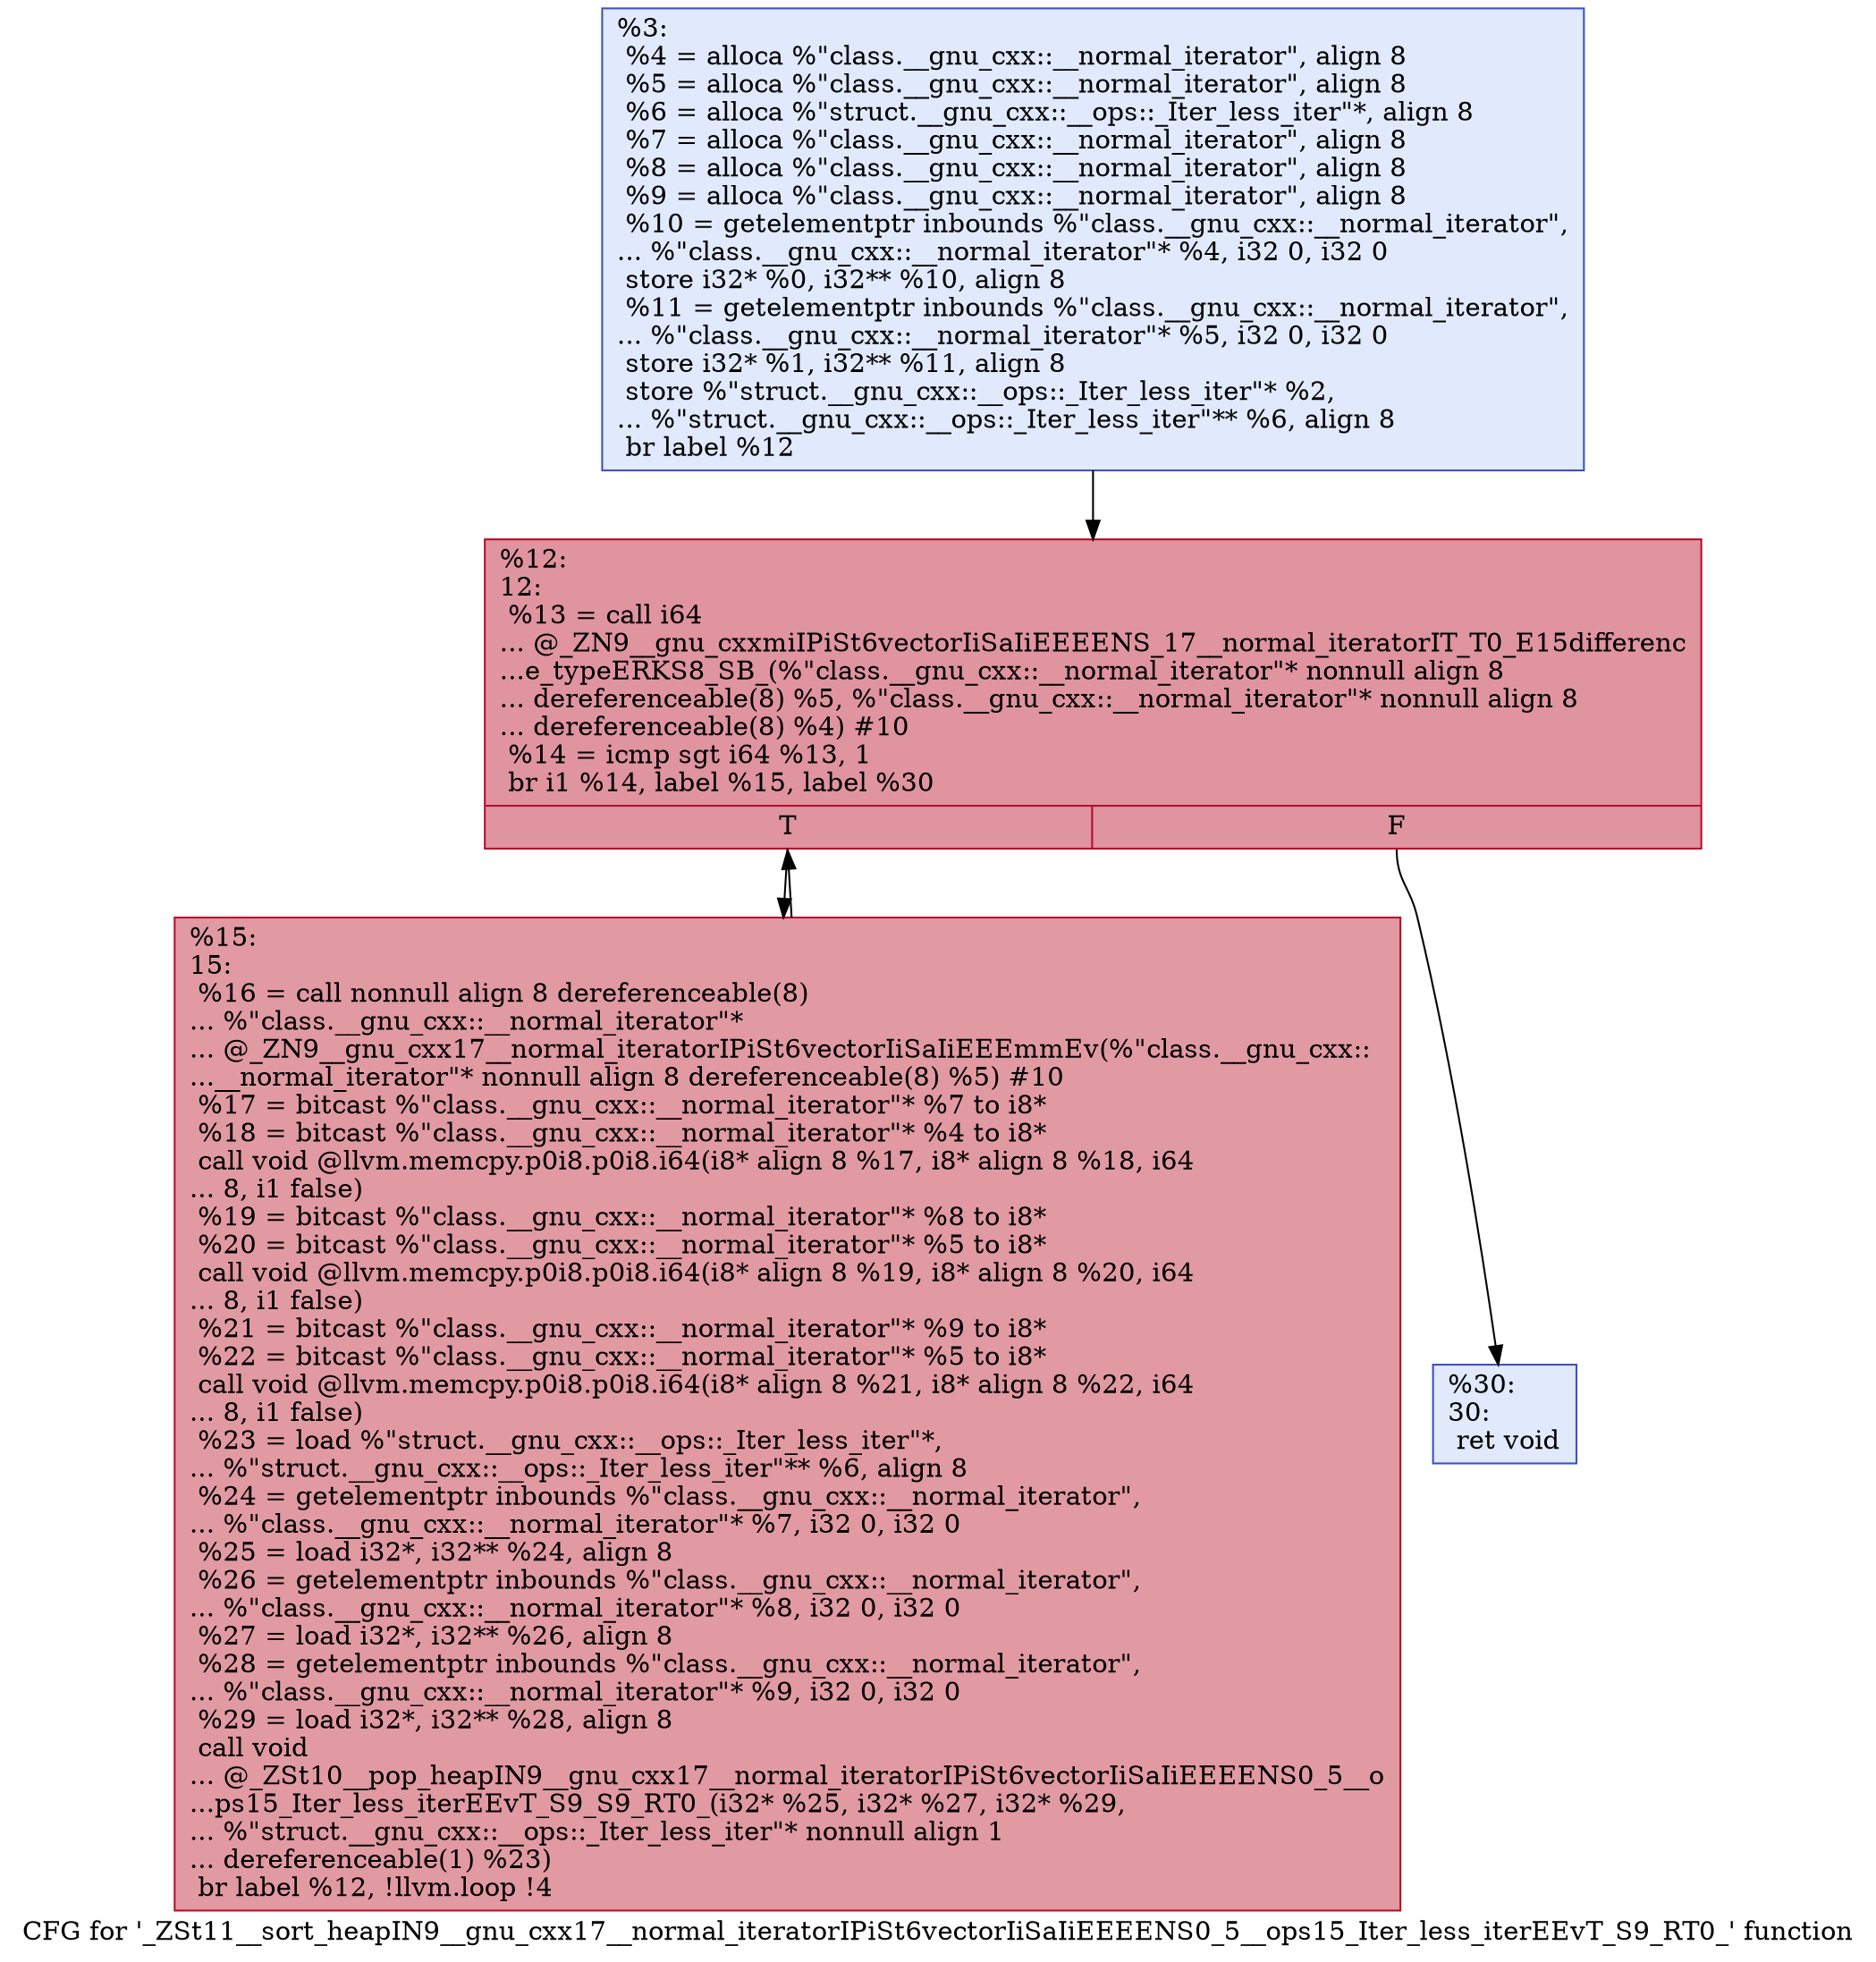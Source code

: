 digraph "CFG for '_ZSt11__sort_heapIN9__gnu_cxx17__normal_iteratorIPiSt6vectorIiSaIiEEEENS0_5__ops15_Iter_less_iterEEvT_S9_RT0_' function" {
	label="CFG for '_ZSt11__sort_heapIN9__gnu_cxx17__normal_iteratorIPiSt6vectorIiSaIiEEEENS0_5__ops15_Iter_less_iterEEvT_S9_RT0_' function";

	Node0x558fd0e4b600 [shape=record,color="#3d50c3ff", style=filled, fillcolor="#b9d0f970",label="{%3:\l  %4 = alloca %\"class.__gnu_cxx::__normal_iterator\", align 8\l  %5 = alloca %\"class.__gnu_cxx::__normal_iterator\", align 8\l  %6 = alloca %\"struct.__gnu_cxx::__ops::_Iter_less_iter\"*, align 8\l  %7 = alloca %\"class.__gnu_cxx::__normal_iterator\", align 8\l  %8 = alloca %\"class.__gnu_cxx::__normal_iterator\", align 8\l  %9 = alloca %\"class.__gnu_cxx::__normal_iterator\", align 8\l  %10 = getelementptr inbounds %\"class.__gnu_cxx::__normal_iterator\",\l... %\"class.__gnu_cxx::__normal_iterator\"* %4, i32 0, i32 0\l  store i32* %0, i32** %10, align 8\l  %11 = getelementptr inbounds %\"class.__gnu_cxx::__normal_iterator\",\l... %\"class.__gnu_cxx::__normal_iterator\"* %5, i32 0, i32 0\l  store i32* %1, i32** %11, align 8\l  store %\"struct.__gnu_cxx::__ops::_Iter_less_iter\"* %2,\l... %\"struct.__gnu_cxx::__ops::_Iter_less_iter\"** %6, align 8\l  br label %12\l}"];
	Node0x558fd0e4b600 -> Node0x558fd0e4b6c0;
	Node0x558fd0e4b6c0 [shape=record,color="#b70d28ff", style=filled, fillcolor="#b70d2870",label="{%12:\l12:                                               \l  %13 = call i64\l... @_ZN9__gnu_cxxmiIPiSt6vectorIiSaIiEEEENS_17__normal_iteratorIT_T0_E15differenc\l...e_typeERKS8_SB_(%\"class.__gnu_cxx::__normal_iterator\"* nonnull align 8\l... dereferenceable(8) %5, %\"class.__gnu_cxx::__normal_iterator\"* nonnull align 8\l... dereferenceable(8) %4) #10\l  %14 = icmp sgt i64 %13, 1\l  br i1 %14, label %15, label %30\l|{<s0>T|<s1>F}}"];
	Node0x558fd0e4b6c0:s0 -> Node0x558fd0e4bf80;
	Node0x558fd0e4b6c0:s1 -> Node0x558fd0e4bfd0;
	Node0x558fd0e4bf80 [shape=record,color="#b70d28ff", style=filled, fillcolor="#bb1b2c70",label="{%15:\l15:                                               \l  %16 = call nonnull align 8 dereferenceable(8)\l... %\"class.__gnu_cxx::__normal_iterator\"*\l... @_ZN9__gnu_cxx17__normal_iteratorIPiSt6vectorIiSaIiEEEmmEv(%\"class.__gnu_cxx::\l...__normal_iterator\"* nonnull align 8 dereferenceable(8) %5) #10\l  %17 = bitcast %\"class.__gnu_cxx::__normal_iterator\"* %7 to i8*\l  %18 = bitcast %\"class.__gnu_cxx::__normal_iterator\"* %4 to i8*\l  call void @llvm.memcpy.p0i8.p0i8.i64(i8* align 8 %17, i8* align 8 %18, i64\l... 8, i1 false)\l  %19 = bitcast %\"class.__gnu_cxx::__normal_iterator\"* %8 to i8*\l  %20 = bitcast %\"class.__gnu_cxx::__normal_iterator\"* %5 to i8*\l  call void @llvm.memcpy.p0i8.p0i8.i64(i8* align 8 %19, i8* align 8 %20, i64\l... 8, i1 false)\l  %21 = bitcast %\"class.__gnu_cxx::__normal_iterator\"* %9 to i8*\l  %22 = bitcast %\"class.__gnu_cxx::__normal_iterator\"* %5 to i8*\l  call void @llvm.memcpy.p0i8.p0i8.i64(i8* align 8 %21, i8* align 8 %22, i64\l... 8, i1 false)\l  %23 = load %\"struct.__gnu_cxx::__ops::_Iter_less_iter\"*,\l... %\"struct.__gnu_cxx::__ops::_Iter_less_iter\"** %6, align 8\l  %24 = getelementptr inbounds %\"class.__gnu_cxx::__normal_iterator\",\l... %\"class.__gnu_cxx::__normal_iterator\"* %7, i32 0, i32 0\l  %25 = load i32*, i32** %24, align 8\l  %26 = getelementptr inbounds %\"class.__gnu_cxx::__normal_iterator\",\l... %\"class.__gnu_cxx::__normal_iterator\"* %8, i32 0, i32 0\l  %27 = load i32*, i32** %26, align 8\l  %28 = getelementptr inbounds %\"class.__gnu_cxx::__normal_iterator\",\l... %\"class.__gnu_cxx::__normal_iterator\"* %9, i32 0, i32 0\l  %29 = load i32*, i32** %28, align 8\l  call void\l... @_ZSt10__pop_heapIN9__gnu_cxx17__normal_iteratorIPiSt6vectorIiSaIiEEEENS0_5__o\l...ps15_Iter_less_iterEEvT_S9_S9_RT0_(i32* %25, i32* %27, i32* %29,\l... %\"struct.__gnu_cxx::__ops::_Iter_less_iter\"* nonnull align 1\l... dereferenceable(1) %23)\l  br label %12, !llvm.loop !4\l}"];
	Node0x558fd0e4bf80 -> Node0x558fd0e4b6c0;
	Node0x558fd0e4bfd0 [shape=record,color="#3d50c3ff", style=filled, fillcolor="#b9d0f970",label="{%30:\l30:                                               \l  ret void\l}"];
}
